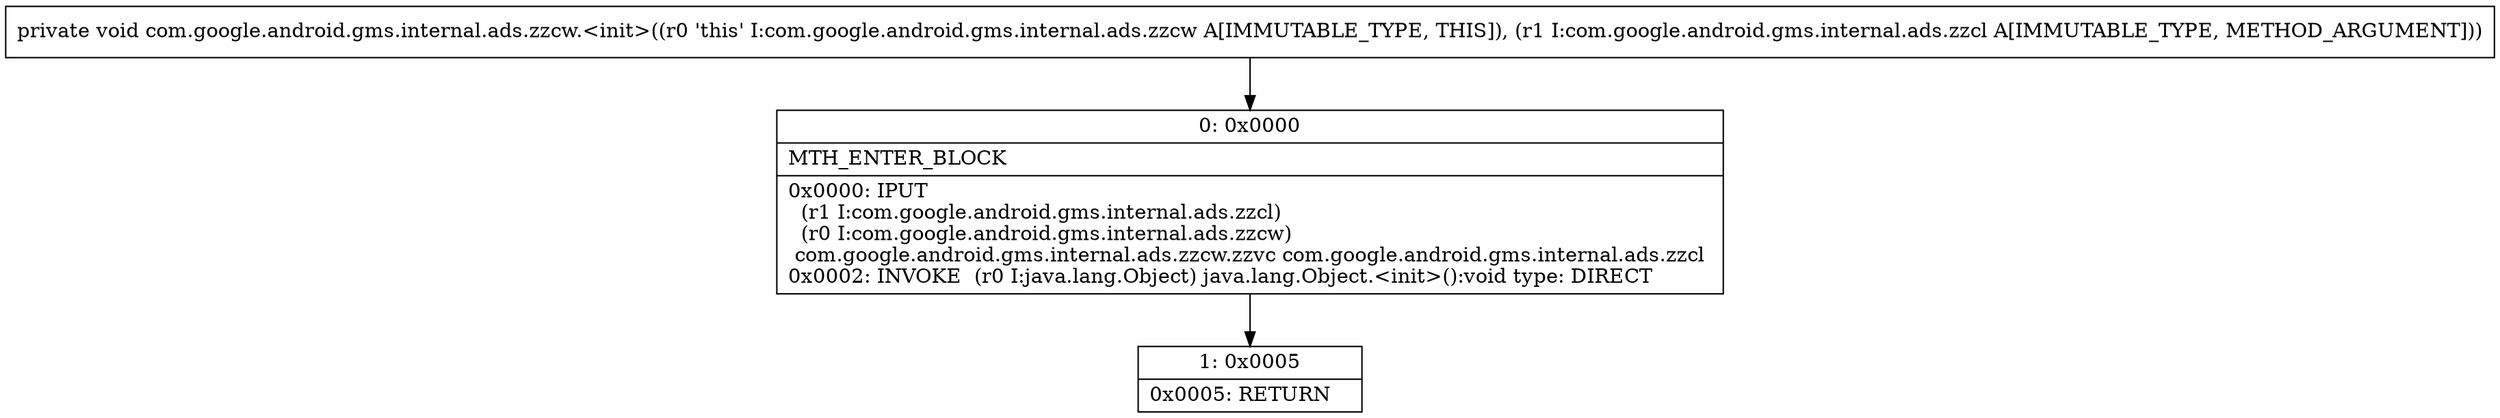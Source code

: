digraph "CFG forcom.google.android.gms.internal.ads.zzcw.\<init\>(Lcom\/google\/android\/gms\/internal\/ads\/zzcl;)V" {
Node_0 [shape=record,label="{0\:\ 0x0000|MTH_ENTER_BLOCK\l|0x0000: IPUT  \l  (r1 I:com.google.android.gms.internal.ads.zzcl)\l  (r0 I:com.google.android.gms.internal.ads.zzcw)\l com.google.android.gms.internal.ads.zzcw.zzvc com.google.android.gms.internal.ads.zzcl \l0x0002: INVOKE  (r0 I:java.lang.Object) java.lang.Object.\<init\>():void type: DIRECT \l}"];
Node_1 [shape=record,label="{1\:\ 0x0005|0x0005: RETURN   \l}"];
MethodNode[shape=record,label="{private void com.google.android.gms.internal.ads.zzcw.\<init\>((r0 'this' I:com.google.android.gms.internal.ads.zzcw A[IMMUTABLE_TYPE, THIS]), (r1 I:com.google.android.gms.internal.ads.zzcl A[IMMUTABLE_TYPE, METHOD_ARGUMENT])) }"];
MethodNode -> Node_0;
Node_0 -> Node_1;
}

